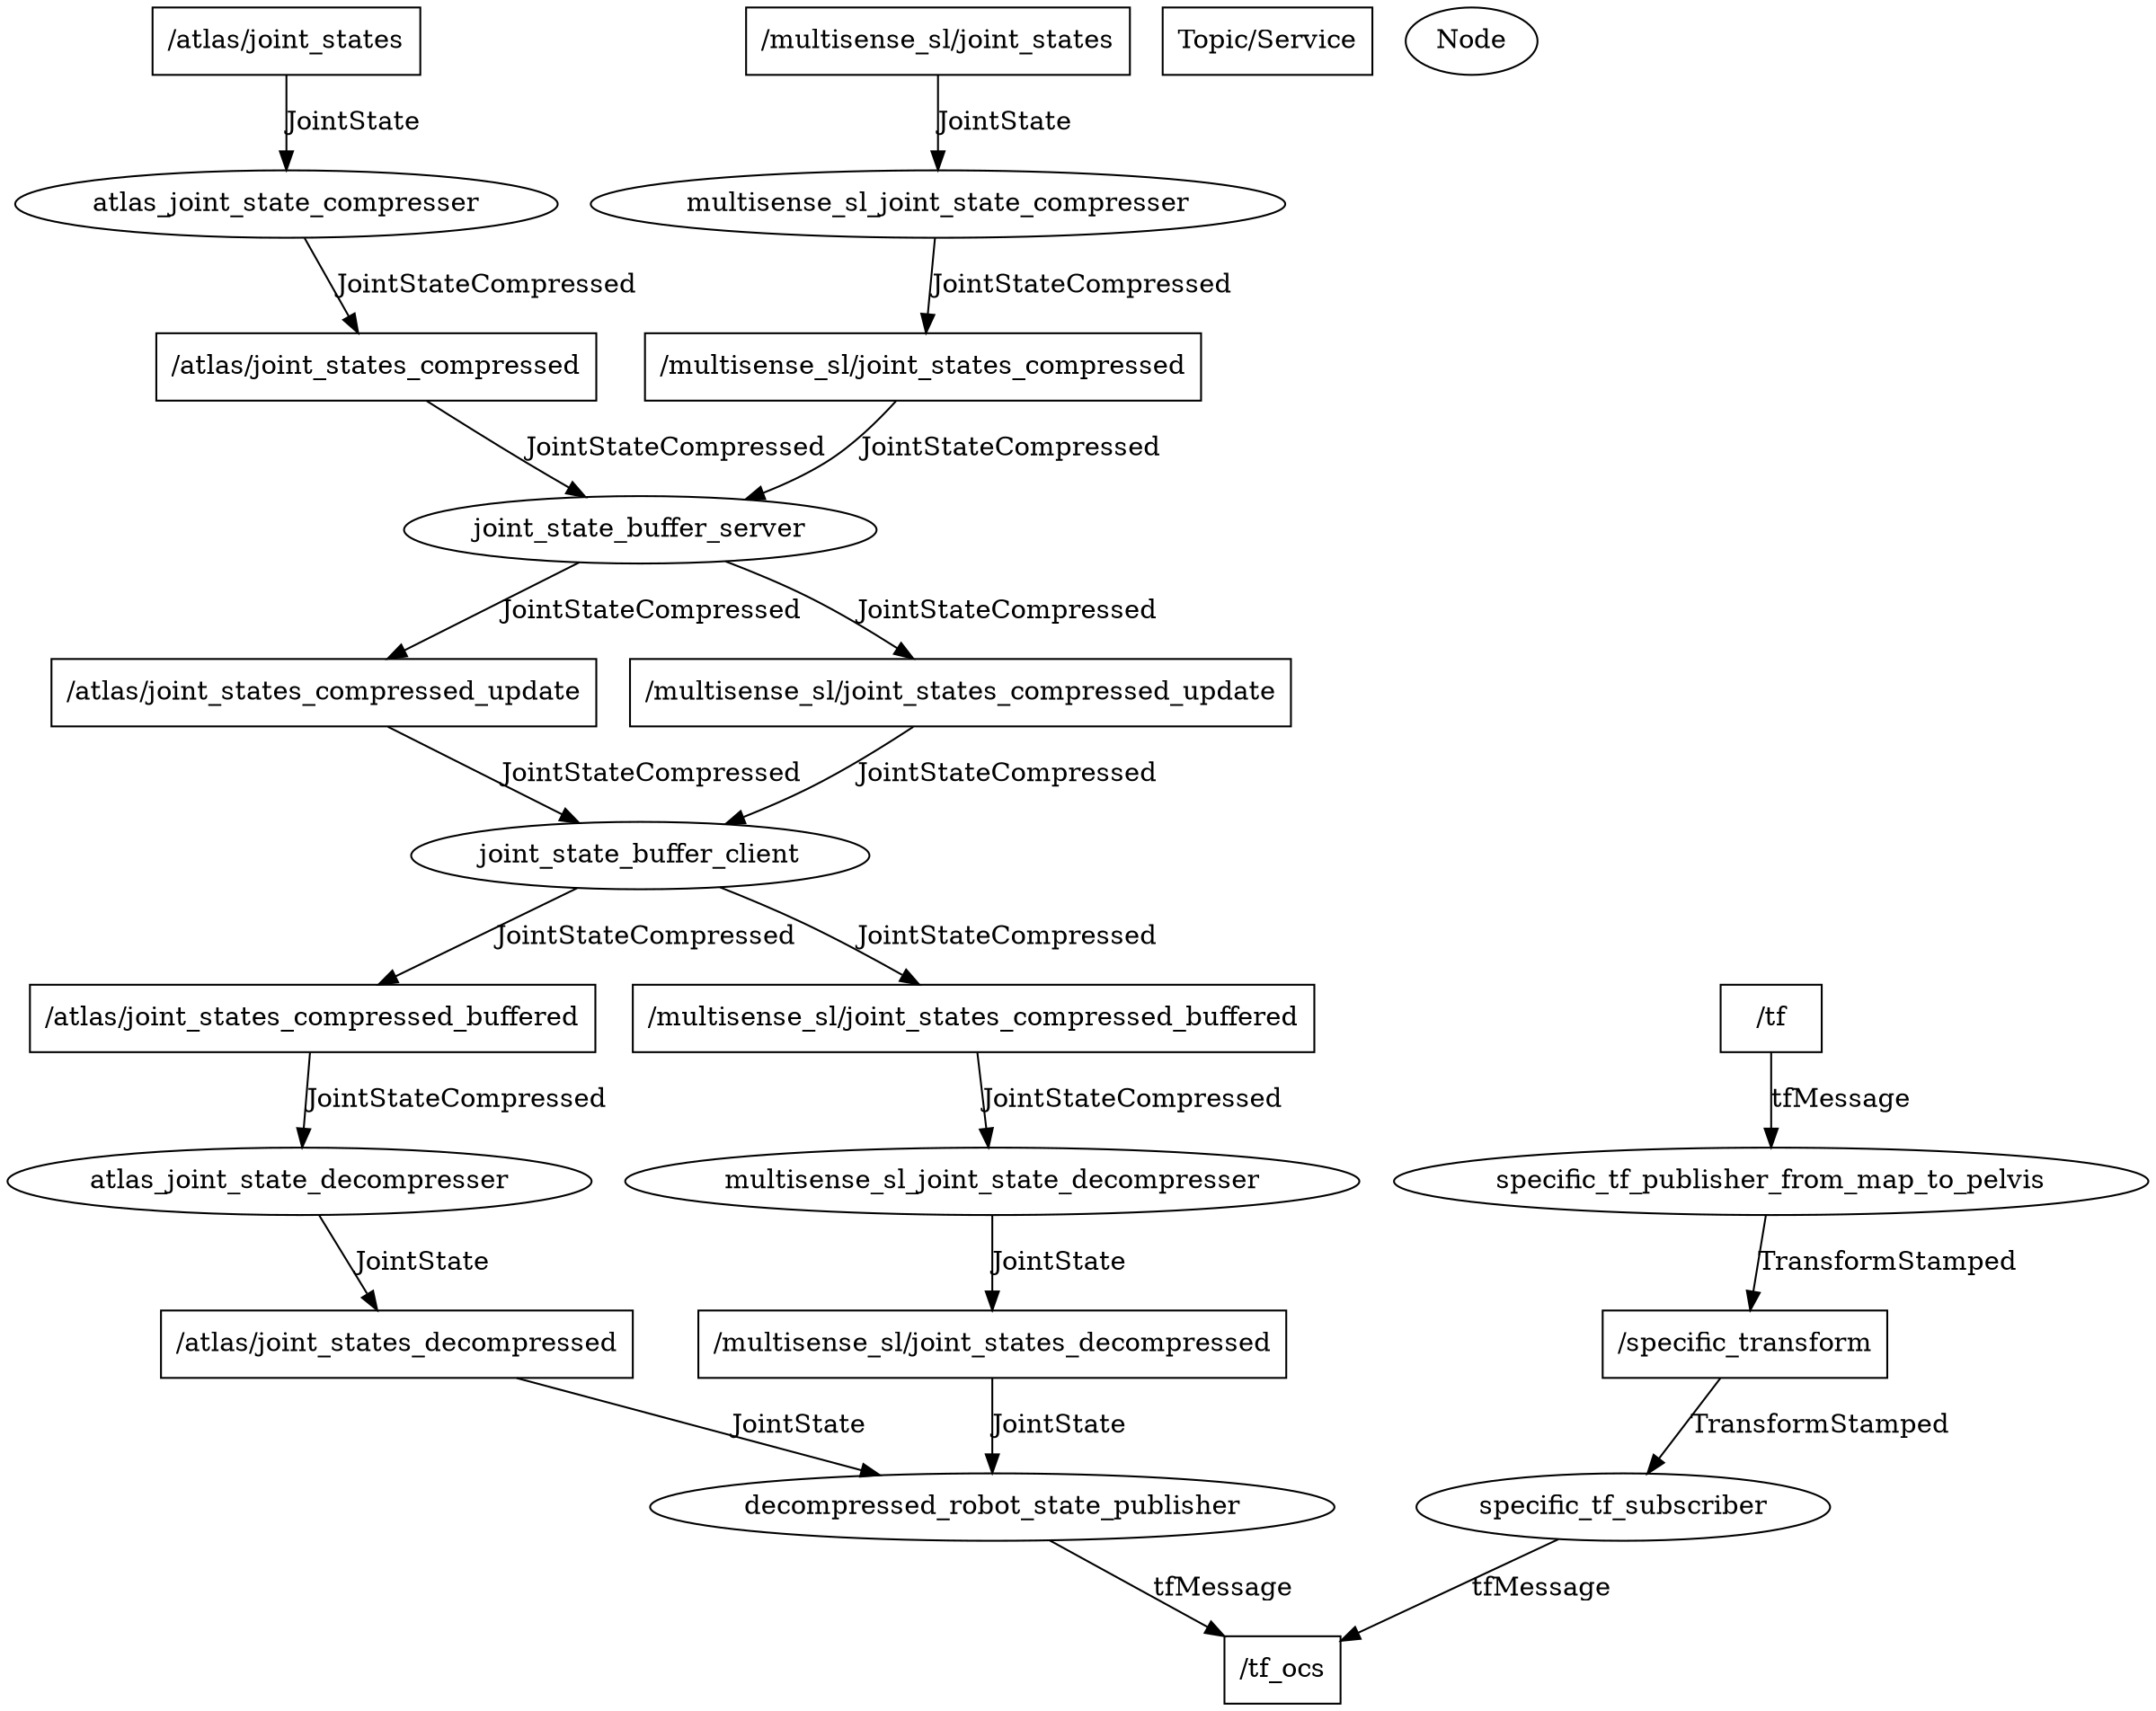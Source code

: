 ## dot -O -Tpdf <this file>
digraph atlas_tilt_laser {
   node[shape="ellipse"]
   "/atlas/joint_states" [shape="box"]
   "/multisense_sl/joint_states" [shape="box"]
   "/atlas/joint_states_compressed" [shape="box"]
   "/multisense_sl/joint_states_compressed" [shape="box"]
   "/atlas/joint_states_compressed_update" [shape="box"]
   "/multisense_sl/joint_states_compressed_update" [shape="box"]
   "/atlas/joint_states_compressed_buffered" [shape="box"]
   "/multisense_sl/joint_states_compressed_buffered" [shape="box"]
   "/atlas/joint_states_decompressed" [shape="box"]
   "/multisense_sl/joint_states_decompressed" [shape="box"]
   "/tf_ocs" [shape="box"]
   "/tf" [shape="box"]

   "/specific_transform" [shape="box"]

   "Topic/Service" [shape="box"]
   "Node" [shape="ellipse"]

   "/atlas/joint_states" -> "atlas_joint_state_compresser" [label="JointState"]
   "/multisense_sl/joint_states" -> "multisense_sl_joint_state_compresser" [label="JointState"]

   "atlas_joint_state_compresser" -> "/atlas/joint_states_compressed" [label="JointStateCompressed"]
   "/atlas/joint_states_compressed" -> "joint_state_buffer_server" [label="JointStateCompressed"]

   "multisense_sl_joint_state_compresser" -> "/multisense_sl/joint_states_compressed" [label="JointStateCompressed"]
   "/multisense_sl/joint_states_compressed" -> "joint_state_buffer_server" [label="JointStateCompressed"]

   "joint_state_buffer_server" -> "/atlas/joint_states_compressed_update" [label="JointStateCompressed"]
   "/atlas/joint_states_compressed_update" -> "joint_state_buffer_client" [label="JointStateCompressed"]

   "joint_state_buffer_server" -> "/multisense_sl/joint_states_compressed_update" [label="JointStateCompressed"]
   "/multisense_sl/joint_states_compressed_update" -> "joint_state_buffer_client" [label="JointStateCompressed"]

   "joint_state_buffer_client" -> "/atlas/joint_states_compressed_buffered" [label="JointStateCompressed"]
   "/atlas/joint_states_compressed_buffered" -> "atlas_joint_state_decompresser" [label="JointStateCompressed"]

   "joint_state_buffer_client" -> "/multisense_sl/joint_states_compressed_buffered" [label="JointStateCompressed"]
   "/multisense_sl/joint_states_compressed_buffered" -> "multisense_sl_joint_state_decompresser" [label="JointStateCompressed"]

   "atlas_joint_state_decompresser" -> "/atlas/joint_states_decompressed" [label="JointState"]
   "multisense_sl_joint_state_decompresser" -> "/multisense_sl/joint_states_decompressed" [label="JointState"]
   

   "/atlas/joint_states_decompressed" -> "decompressed_robot_state_publisher" [label="JointState"]
   "/multisense_sl/joint_states_decompressed" -> "decompressed_robot_state_publisher" [label="JointState"]

   "decompressed_robot_state_publisher" -> "/tf_ocs" [label="tfMessage"]

   "/tf" -> "specific_tf_publisher_from_map_to_pelvis" [label="tfMessage"]
   "specific_tf_publisher_from_map_to_pelvis" -> "/specific_transform" [label="TransformStamped"]
   "/specific_transform" -> "specific_tf_subscriber" [label="TransformStamped"]
   "specific_tf_subscriber" -> "/tf_ocs" [label="tfMessage"]

}